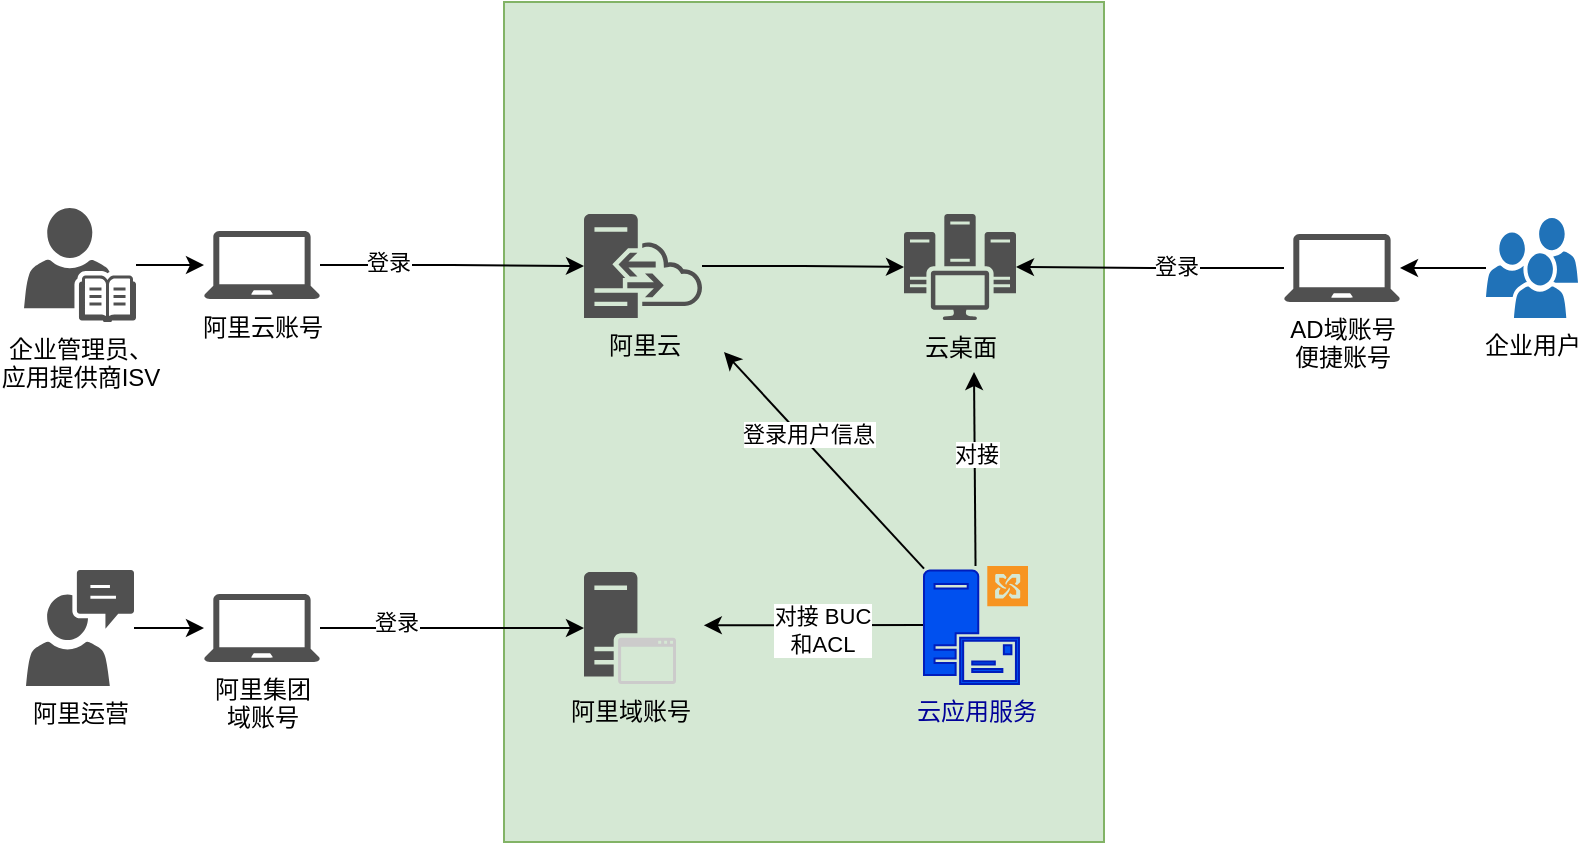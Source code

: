 <mxfile version="14.6.13" type="github">
  <diagram id="etIzUIFxZS8Xfmk2Y35V" name="Page-1">
    <mxGraphModel dx="2125" dy="703" grid="1" gridSize="10" guides="1" tooltips="1" connect="1" arrows="1" fold="1" page="1" pageScale="1" pageWidth="827" pageHeight="1169" math="0" shadow="0">
      <root>
        <mxCell id="0" />
        <mxCell id="1" parent="0" />
        <mxCell id="N-YGZ_K4RnM6IiN2btNT-31" value="" style="rounded=0;whiteSpace=wrap;html=1;fillColor=#d5e8d4;strokeColor=#82b366;" vertex="1" parent="1">
          <mxGeometry x="170" y="165" width="300" height="420" as="geometry" />
        </mxCell>
        <mxCell id="N-YGZ_K4RnM6IiN2btNT-19" value="" style="edgeStyle=orthogonalEdgeStyle;rounded=0;orthogonalLoop=1;jettySize=auto;html=1;" edge="1" parent="1" source="N-YGZ_K4RnM6IiN2btNT-1" target="N-YGZ_K4RnM6IiN2btNT-9">
          <mxGeometry relative="1" as="geometry" />
        </mxCell>
        <mxCell id="N-YGZ_K4RnM6IiN2btNT-43" value="登录" style="edgeLabel;html=1;align=center;verticalAlign=middle;resizable=0;points=[];" vertex="1" connectable="0" parent="N-YGZ_K4RnM6IiN2btNT-19">
          <mxGeometry x="-0.487" y="3" relative="1" as="geometry">
            <mxPoint y="1" as="offset" />
          </mxGeometry>
        </mxCell>
        <mxCell id="N-YGZ_K4RnM6IiN2btNT-1" value="阿里云账号" style="pointerEvents=1;shadow=0;dashed=0;html=1;strokeColor=none;fillColor=#505050;labelPosition=center;verticalLabelPosition=bottom;verticalAlign=top;outlineConnect=0;align=center;shape=mxgraph.office.devices.laptop;" vertex="1" parent="1">
          <mxGeometry x="20" y="279.5" width="58" height="34" as="geometry" />
        </mxCell>
        <mxCell id="N-YGZ_K4RnM6IiN2btNT-24" value="" style="edgeStyle=orthogonalEdgeStyle;rounded=0;orthogonalLoop=1;jettySize=auto;html=1;" edge="1" parent="1" source="N-YGZ_K4RnM6IiN2btNT-2" target="N-YGZ_K4RnM6IiN2btNT-16">
          <mxGeometry relative="1" as="geometry" />
        </mxCell>
        <mxCell id="N-YGZ_K4RnM6IiN2btNT-45" value="登录" style="edgeLabel;html=1;align=center;verticalAlign=middle;resizable=0;points=[];" vertex="1" connectable="0" parent="N-YGZ_K4RnM6IiN2btNT-24">
          <mxGeometry x="-0.197" y="-1" relative="1" as="geometry">
            <mxPoint as="offset" />
          </mxGeometry>
        </mxCell>
        <mxCell id="N-YGZ_K4RnM6IiN2btNT-2" value="AD域账号&lt;br&gt;便捷账号" style="pointerEvents=1;shadow=0;dashed=0;html=1;strokeColor=none;fillColor=#505050;labelPosition=center;verticalLabelPosition=bottom;verticalAlign=top;outlineConnect=0;align=center;shape=mxgraph.office.devices.laptop;" vertex="1" parent="1">
          <mxGeometry x="560" y="281" width="58" height="34" as="geometry" />
        </mxCell>
        <mxCell id="N-YGZ_K4RnM6IiN2btNT-27" value="" style="edgeStyle=orthogonalEdgeStyle;rounded=0;orthogonalLoop=1;jettySize=auto;html=1;" edge="1" parent="1" source="N-YGZ_K4RnM6IiN2btNT-3" target="N-YGZ_K4RnM6IiN2btNT-1">
          <mxGeometry relative="1" as="geometry" />
        </mxCell>
        <mxCell id="N-YGZ_K4RnM6IiN2btNT-3" value="企业管理员、&lt;br&gt;应用提供商ISV" style="pointerEvents=1;shadow=0;dashed=0;html=1;strokeColor=none;fillColor=#505050;labelPosition=center;verticalLabelPosition=bottom;verticalAlign=top;outlineConnect=0;align=center;shape=mxgraph.office.concepts.learn;" vertex="1" parent="1">
          <mxGeometry x="-70" y="268" width="56" height="57" as="geometry" />
        </mxCell>
        <mxCell id="N-YGZ_K4RnM6IiN2btNT-22" value="" style="edgeStyle=orthogonalEdgeStyle;rounded=0;orthogonalLoop=1;jettySize=auto;html=1;" edge="1" parent="1" source="N-YGZ_K4RnM6IiN2btNT-9" target="N-YGZ_K4RnM6IiN2btNT-16">
          <mxGeometry relative="1" as="geometry" />
        </mxCell>
        <mxCell id="N-YGZ_K4RnM6IiN2btNT-9" value="阿里云" style="pointerEvents=1;shadow=0;dashed=0;html=1;strokeColor=none;fillColor=#505050;labelPosition=center;verticalLabelPosition=bottom;verticalAlign=top;outlineConnect=0;align=center;shape=mxgraph.office.servers.hybrid_server;" vertex="1" parent="1">
          <mxGeometry x="210" y="271" width="59" height="52" as="geometry" />
        </mxCell>
        <mxCell id="N-YGZ_K4RnM6IiN2btNT-30" value="" style="rounded=0;orthogonalLoop=1;jettySize=auto;html=1;" edge="1" parent="1" source="N-YGZ_K4RnM6IiN2btNT-10">
          <mxGeometry relative="1" as="geometry">
            <mxPoint x="280" y="340" as="targetPoint" />
          </mxGeometry>
        </mxCell>
        <mxCell id="N-YGZ_K4RnM6IiN2btNT-36" value="登录用户信息" style="edgeLabel;html=1;align=center;verticalAlign=middle;resizable=0;points=[];" vertex="1" connectable="0" parent="N-YGZ_K4RnM6IiN2btNT-30">
          <mxGeometry x="0.205" y="-3" relative="1" as="geometry">
            <mxPoint as="offset" />
          </mxGeometry>
        </mxCell>
        <mxCell id="N-YGZ_K4RnM6IiN2btNT-38" value="" style="edgeStyle=none;rounded=0;orthogonalLoop=1;jettySize=auto;html=1;" edge="1" parent="1" source="N-YGZ_K4RnM6IiN2btNT-10">
          <mxGeometry relative="1" as="geometry">
            <mxPoint x="405" y="350" as="targetPoint" />
          </mxGeometry>
        </mxCell>
        <mxCell id="N-YGZ_K4RnM6IiN2btNT-39" value="对接" style="edgeLabel;html=1;align=center;verticalAlign=middle;resizable=0;points=[];" vertex="1" connectable="0" parent="N-YGZ_K4RnM6IiN2btNT-38">
          <mxGeometry x="0.155" relative="1" as="geometry">
            <mxPoint as="offset" />
          </mxGeometry>
        </mxCell>
        <mxCell id="N-YGZ_K4RnM6IiN2btNT-41" value="" style="edgeStyle=none;rounded=0;orthogonalLoop=1;jettySize=auto;html=1;entryX=0.333;entryY=0.742;entryDx=0;entryDy=0;entryPerimeter=0;" edge="1" parent="1" source="N-YGZ_K4RnM6IiN2btNT-10" target="N-YGZ_K4RnM6IiN2btNT-31">
          <mxGeometry relative="1" as="geometry">
            <mxPoint x="334" y="476.5" as="targetPoint" />
          </mxGeometry>
        </mxCell>
        <mxCell id="N-YGZ_K4RnM6IiN2btNT-42" value="对接 BUC&lt;br&gt;和ACL" style="edgeLabel;html=1;align=center;verticalAlign=middle;resizable=0;points=[];" vertex="1" connectable="0" parent="N-YGZ_K4RnM6IiN2btNT-41">
          <mxGeometry x="-0.073" y="2" relative="1" as="geometry">
            <mxPoint as="offset" />
          </mxGeometry>
        </mxCell>
        <mxCell id="N-YGZ_K4RnM6IiN2btNT-10" value="云应用服务" style="pointerEvents=1;shadow=0;dashed=0;html=1;strokeColor=#001DBC;fillColor=#0050ef;labelPosition=center;verticalLabelPosition=bottom;verticalAlign=top;outlineConnect=0;align=center;shape=mxgraph.office.servers.exchange_hub_transport_server_role;fontColor=#000099;" vertex="1" parent="1">
          <mxGeometry x="380" y="447" width="52" height="59" as="geometry" />
        </mxCell>
        <mxCell id="N-YGZ_K4RnM6IiN2btNT-23" value="" style="edgeStyle=orthogonalEdgeStyle;rounded=0;orthogonalLoop=1;jettySize=auto;html=1;" edge="1" parent="1" source="N-YGZ_K4RnM6IiN2btNT-12" target="N-YGZ_K4RnM6IiN2btNT-2">
          <mxGeometry relative="1" as="geometry" />
        </mxCell>
        <mxCell id="N-YGZ_K4RnM6IiN2btNT-12" value="企业用户" style="pointerEvents=1;shadow=0;dashed=0;html=1;strokeColor=none;labelPosition=center;verticalLabelPosition=bottom;verticalAlign=top;outlineConnect=0;align=center;shape=mxgraph.office.users.users;fillColor=#2072B8;" vertex="1" parent="1">
          <mxGeometry x="661" y="273" width="46" height="50" as="geometry" />
        </mxCell>
        <mxCell id="N-YGZ_K4RnM6IiN2btNT-28" value="" style="edgeStyle=orthogonalEdgeStyle;rounded=0;orthogonalLoop=1;jettySize=auto;html=1;" edge="1" parent="1" source="N-YGZ_K4RnM6IiN2btNT-13" target="N-YGZ_K4RnM6IiN2btNT-14">
          <mxGeometry relative="1" as="geometry" />
        </mxCell>
        <mxCell id="N-YGZ_K4RnM6IiN2btNT-13" value="阿里运营" style="pointerEvents=1;shadow=0;dashed=0;html=1;strokeColor=none;fillColor=#505050;labelPosition=center;verticalLabelPosition=bottom;verticalAlign=top;outlineConnect=0;align=center;shape=mxgraph.office.users.communications;" vertex="1" parent="1">
          <mxGeometry x="-69" y="449" width="54" height="58" as="geometry" />
        </mxCell>
        <mxCell id="N-YGZ_K4RnM6IiN2btNT-21" value="" style="edgeStyle=orthogonalEdgeStyle;rounded=0;orthogonalLoop=1;jettySize=auto;html=1;" edge="1" parent="1" source="N-YGZ_K4RnM6IiN2btNT-14" target="N-YGZ_K4RnM6IiN2btNT-17">
          <mxGeometry relative="1" as="geometry" />
        </mxCell>
        <mxCell id="N-YGZ_K4RnM6IiN2btNT-44" value="登录" style="edgeLabel;html=1;align=center;verticalAlign=middle;resizable=0;points=[];" vertex="1" connectable="0" parent="N-YGZ_K4RnM6IiN2btNT-21">
          <mxGeometry x="-0.424" y="3" relative="1" as="geometry">
            <mxPoint as="offset" />
          </mxGeometry>
        </mxCell>
        <mxCell id="N-YGZ_K4RnM6IiN2btNT-14" value="阿里集团&lt;br&gt;域账号" style="pointerEvents=1;shadow=0;dashed=0;html=1;strokeColor=none;fillColor=#505050;labelPosition=center;verticalLabelPosition=bottom;verticalAlign=top;outlineConnect=0;align=center;shape=mxgraph.office.devices.laptop;" vertex="1" parent="1">
          <mxGeometry x="20" y="461" width="58" height="34" as="geometry" />
        </mxCell>
        <mxCell id="N-YGZ_K4RnM6IiN2btNT-16" value="云桌面" style="pointerEvents=1;shadow=0;dashed=0;html=1;strokeColor=none;fillColor=#505050;labelPosition=center;verticalLabelPosition=bottom;verticalAlign=top;outlineConnect=0;align=center;shape=mxgraph.office.servers.scom;" vertex="1" parent="1">
          <mxGeometry x="370" y="271" width="56" height="53" as="geometry" />
        </mxCell>
        <mxCell id="N-YGZ_K4RnM6IiN2btNT-17" value="阿里域账号" style="pointerEvents=1;shadow=0;dashed=0;html=1;strokeColor=none;fillColor=#505050;labelPosition=center;verticalLabelPosition=bottom;verticalAlign=top;outlineConnect=0;align=center;shape=mxgraph.office.servers.application_server_ghosted;" vertex="1" parent="1">
          <mxGeometry x="210" y="450" width="46" height="56" as="geometry" />
        </mxCell>
      </root>
    </mxGraphModel>
  </diagram>
</mxfile>
